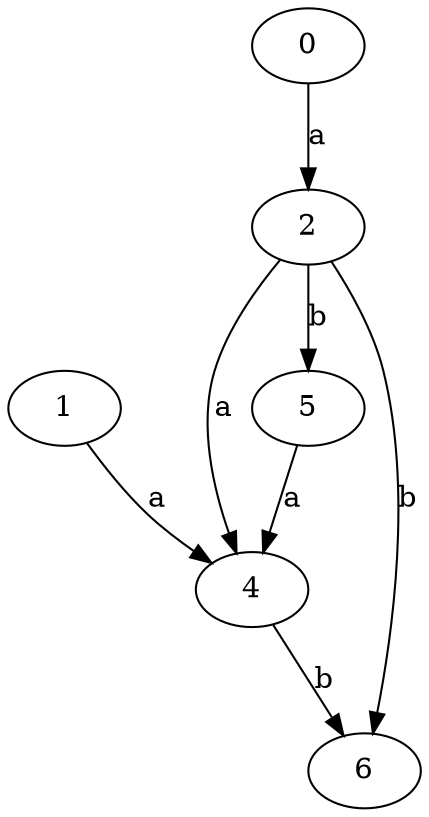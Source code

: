 strict digraph  {
2;
0;
1;
4;
5;
6;
2 -> 4  [label=a];
2 -> 5  [label=b];
2 -> 6  [label=b];
0 -> 2  [label=a];
1 -> 4  [label=a];
4 -> 6  [label=b];
5 -> 4  [label=a];
}
